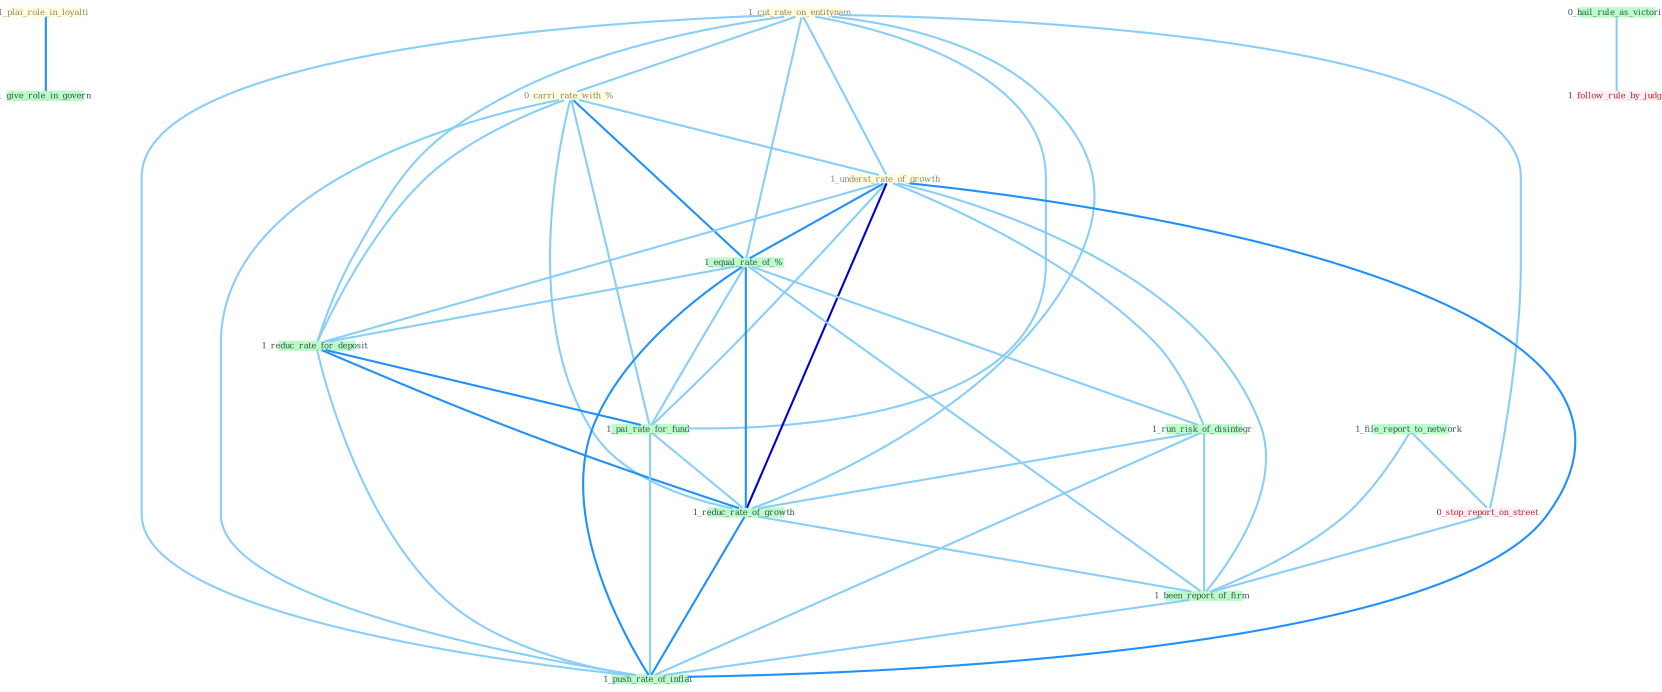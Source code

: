Graph G{ 
    node
    [shape=polygon,style=filled,width=.5,height=.06,color="#BDFCC9",fixedsize=true,fontsize=4,
    fontcolor="#2f4f4f"];
    {node
    [color="#ffffe0", fontcolor="#8b7d6b"] "1_plai_role_in_loyalti " "1_cut_rate_on_entitynam " "0_carri_rate_with_% " "1_underst_rate_of_growth "}
{node [color="#fff0f5", fontcolor="#b22222"] "0_stop_report_on_street " "1_follow_rule_by_judg "}
edge [color="#B0E2FF"];

	"1_plai_role_in_loyalti " -- "1_give_role_in_govern " [w="2", color="#1e90ff" , len=0.8];
	"1_cut_rate_on_entitynam " -- "0_carri_rate_with_% " [w="1", color="#87cefa" ];
	"1_cut_rate_on_entitynam " -- "1_underst_rate_of_growth " [w="1", color="#87cefa" ];
	"1_cut_rate_on_entitynam " -- "1_equal_rate_of_% " [w="1", color="#87cefa" ];
	"1_cut_rate_on_entitynam " -- "0_stop_report_on_street " [w="1", color="#87cefa" ];
	"1_cut_rate_on_entitynam " -- "1_reduc_rate_for_deposit " [w="1", color="#87cefa" ];
	"1_cut_rate_on_entitynam " -- "1_pai_rate_for_fund " [w="1", color="#87cefa" ];
	"1_cut_rate_on_entitynam " -- "1_reduc_rate_of_growth " [w="1", color="#87cefa" ];
	"1_cut_rate_on_entitynam " -- "1_push_rate_of_inflat " [w="1", color="#87cefa" ];
	"0_carri_rate_with_% " -- "1_underst_rate_of_growth " [w="1", color="#87cefa" ];
	"0_carri_rate_with_% " -- "1_equal_rate_of_% " [w="2", color="#1e90ff" , len=0.8];
	"0_carri_rate_with_% " -- "1_reduc_rate_for_deposit " [w="1", color="#87cefa" ];
	"0_carri_rate_with_% " -- "1_pai_rate_for_fund " [w="1", color="#87cefa" ];
	"0_carri_rate_with_% " -- "1_reduc_rate_of_growth " [w="1", color="#87cefa" ];
	"0_carri_rate_with_% " -- "1_push_rate_of_inflat " [w="1", color="#87cefa" ];
	"1_underst_rate_of_growth " -- "1_equal_rate_of_% " [w="2", color="#1e90ff" , len=0.8];
	"1_underst_rate_of_growth " -- "1_reduc_rate_for_deposit " [w="1", color="#87cefa" ];
	"1_underst_rate_of_growth " -- "1_pai_rate_for_fund " [w="1", color="#87cefa" ];
	"1_underst_rate_of_growth " -- "1_run_risk_of_disintegr " [w="1", color="#87cefa" ];
	"1_underst_rate_of_growth " -- "1_reduc_rate_of_growth " [w="3", color="#0000cd" , len=0.6];
	"1_underst_rate_of_growth " -- "1_been_report_of_firm " [w="1", color="#87cefa" ];
	"1_underst_rate_of_growth " -- "1_push_rate_of_inflat " [w="2", color="#1e90ff" , len=0.8];
	"1_file_report_to_network " -- "0_stop_report_on_street " [w="1", color="#87cefa" ];
	"1_file_report_to_network " -- "1_been_report_of_firm " [w="1", color="#87cefa" ];
	"1_equal_rate_of_% " -- "1_reduc_rate_for_deposit " [w="1", color="#87cefa" ];
	"1_equal_rate_of_% " -- "1_pai_rate_for_fund " [w="1", color="#87cefa" ];
	"1_equal_rate_of_% " -- "1_run_risk_of_disintegr " [w="1", color="#87cefa" ];
	"1_equal_rate_of_% " -- "1_reduc_rate_of_growth " [w="2", color="#1e90ff" , len=0.8];
	"1_equal_rate_of_% " -- "1_been_report_of_firm " [w="1", color="#87cefa" ];
	"1_equal_rate_of_% " -- "1_push_rate_of_inflat " [w="2", color="#1e90ff" , len=0.8];
	"0_stop_report_on_street " -- "1_been_report_of_firm " [w="1", color="#87cefa" ];
	"1_reduc_rate_for_deposit " -- "1_pai_rate_for_fund " [w="2", color="#1e90ff" , len=0.8];
	"1_reduc_rate_for_deposit " -- "1_reduc_rate_of_growth " [w="2", color="#1e90ff" , len=0.8];
	"1_reduc_rate_for_deposit " -- "1_push_rate_of_inflat " [w="1", color="#87cefa" ];
	"1_pai_rate_for_fund " -- "1_reduc_rate_of_growth " [w="1", color="#87cefa" ];
	"1_pai_rate_for_fund " -- "1_push_rate_of_inflat " [w="1", color="#87cefa" ];
	"0_hail_rule_as_victori " -- "1_follow_rule_by_judg " [w="1", color="#87cefa" ];
	"1_run_risk_of_disintegr " -- "1_reduc_rate_of_growth " [w="1", color="#87cefa" ];
	"1_run_risk_of_disintegr " -- "1_been_report_of_firm " [w="1", color="#87cefa" ];
	"1_run_risk_of_disintegr " -- "1_push_rate_of_inflat " [w="1", color="#87cefa" ];
	"1_reduc_rate_of_growth " -- "1_been_report_of_firm " [w="1", color="#87cefa" ];
	"1_reduc_rate_of_growth " -- "1_push_rate_of_inflat " [w="2", color="#1e90ff" , len=0.8];
	"1_been_report_of_firm " -- "1_push_rate_of_inflat " [w="1", color="#87cefa" ];
}